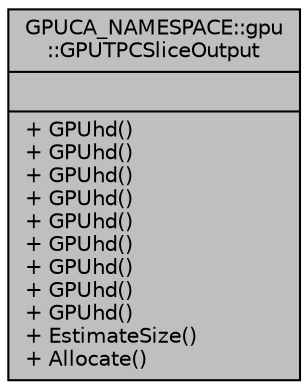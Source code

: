 digraph "GPUCA_NAMESPACE::gpu::GPUTPCSliceOutput"
{
 // INTERACTIVE_SVG=YES
  bgcolor="transparent";
  edge [fontname="Helvetica",fontsize="10",labelfontname="Helvetica",labelfontsize="10"];
  node [fontname="Helvetica",fontsize="10",shape=record];
  Node1 [label="{GPUCA_NAMESPACE::gpu\l::GPUTPCSliceOutput\n||+ GPUhd()\l+ GPUhd()\l+ GPUhd()\l+ GPUhd()\l+ GPUhd()\l+ GPUhd()\l+ GPUhd()\l+ GPUhd()\l+ GPUhd()\l+ EstimateSize()\l+ Allocate()\l}",height=0.2,width=0.4,color="black", fillcolor="grey75", style="filled", fontcolor="black"];
}
